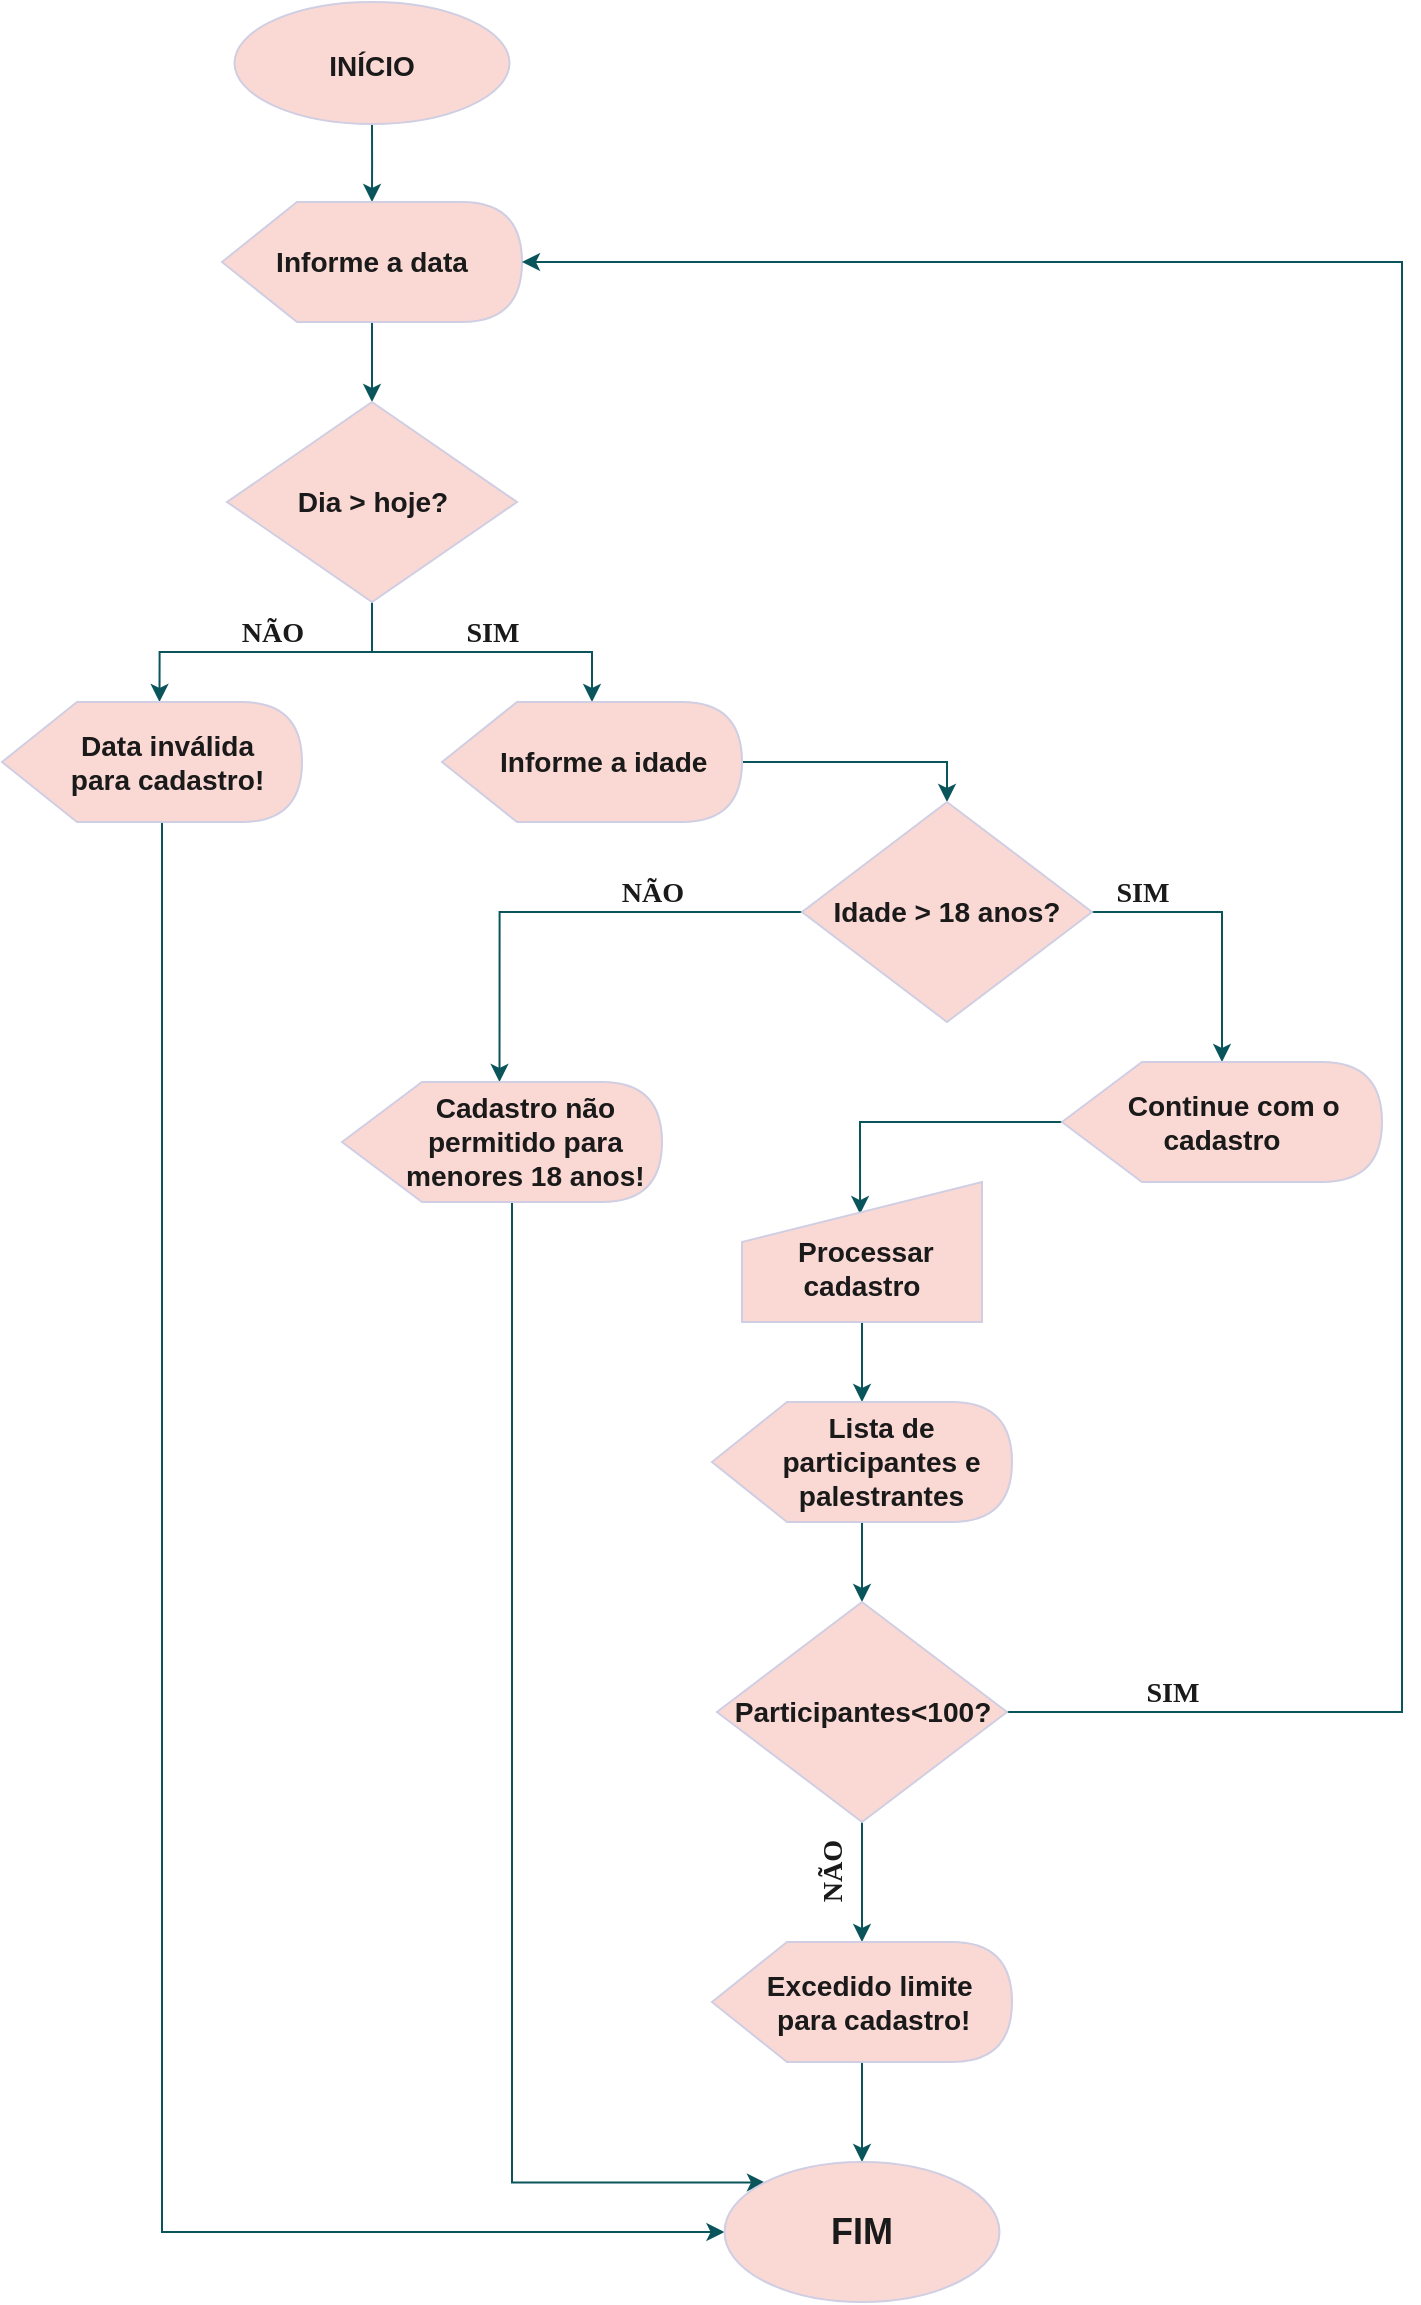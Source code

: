 <mxfile compressed="true" version="15.3.1" type="google"><diagram id="Tgh_1jhnlWIxcThDY6DO" name="Page-1"><mxGraphModel dx="964" dy="587" grid="1" gridSize="10" guides="1" tooltips="1" connect="1" arrows="1" fold="1" page="1" pageScale="1" pageWidth="827" pageHeight="1169" math="0" shadow="0"><root><mxCell id="0"/><mxCell id="1" parent="0"/><mxCell id="E5YkGhyHg5aldmJE2TiD-2" value="" style="edgeStyle=orthogonalEdgeStyle;rounded=0;orthogonalLoop=1;jettySize=auto;html=1;strokeColor=#09555B;fontColor=#1A1A1A;" parent="1" source="bP2LsfCimRXBRLx1iFt8-1" target="bP2LsfCimRXBRLx1iFt8-2" edge="1"><mxGeometry relative="1" as="geometry"/></mxCell><mxCell id="bP2LsfCimRXBRLx1iFt8-1" value="&lt;h2&gt;&lt;font style=&quot;font-size: 14px&quot; face=&quot;Helvetica&quot;&gt;INÍCIO&lt;/font&gt;&lt;/h2&gt;" style="ellipse;whiteSpace=wrap;html=1;fontFamily=Verdana;fillColor=#FAD9D5;strokeColor=#D0CEE2;fontColor=#1A1A1A;" parent="1" vertex="1"><mxGeometry x="174.25" y="10" width="137.5" height="61" as="geometry"/></mxCell><mxCell id="E5YkGhyHg5aldmJE2TiD-3" value="" style="edgeStyle=orthogonalEdgeStyle;rounded=0;orthogonalLoop=1;jettySize=auto;html=1;strokeColor=#09555B;fontColor=#1A1A1A;" parent="1" source="bP2LsfCimRXBRLx1iFt8-2" target="bP2LsfCimRXBRLx1iFt8-5" edge="1"><mxGeometry relative="1" as="geometry"/></mxCell><mxCell id="bP2LsfCimRXBRLx1iFt8-2" value="&lt;h3&gt;Informe a data&lt;/h3&gt;" style="shape=display;whiteSpace=wrap;html=1;fillColor=#FAD9D5;strokeColor=#D0CEE2;fontColor=#1A1A1A;" parent="1" vertex="1"><mxGeometry x="168" y="110" width="150" height="60" as="geometry"/></mxCell><mxCell id="E5YkGhyHg5aldmJE2TiD-4" value="" style="edgeStyle=orthogonalEdgeStyle;rounded=0;orthogonalLoop=1;jettySize=auto;html=1;strokeColor=#09555B;fontColor=#1A1A1A;" parent="1" source="bP2LsfCimRXBRLx1iFt8-5" target="bP2LsfCimRXBRLx1iFt8-9" edge="1"><mxGeometry relative="1" as="geometry"/></mxCell><mxCell id="E5YkGhyHg5aldmJE2TiD-7" style="edgeStyle=orthogonalEdgeStyle;rounded=0;orthogonalLoop=1;jettySize=auto;html=1;entryX=0;entryY=0;entryDx=78.75;entryDy=0;entryPerimeter=0;strokeColor=#09555B;fontColor=#1A1A1A;" parent="1" source="bP2LsfCimRXBRLx1iFt8-5" target="bP2LsfCimRXBRLx1iFt8-8" edge="1"><mxGeometry relative="1" as="geometry"/></mxCell><mxCell id="bP2LsfCimRXBRLx1iFt8-5" value="&lt;h3&gt;Dia &amp;gt; hoje?&lt;/h3&gt;" style="rhombus;whiteSpace=wrap;html=1;fillColor=#FAD9D5;strokeColor=#D0CEE2;fontColor=#1A1A1A;" parent="1" vertex="1"><mxGeometry x="170.5" y="210" width="145" height="100" as="geometry"/></mxCell><mxCell id="E5YkGhyHg5aldmJE2TiD-20" style="rounded=0;orthogonalLoop=1;jettySize=auto;html=1;entryX=0;entryY=0.5;entryDx=0;entryDy=0;edgeStyle=orthogonalEdgeStyle;strokeColor=#09555B;fontColor=#1A1A1A;" parent="1" source="bP2LsfCimRXBRLx1iFt8-8" target="bP2LsfCimRXBRLx1iFt8-18" edge="1"><mxGeometry relative="1" as="geometry"><mxPoint x="388" y="1080" as="targetPoint"/><Array as="points"><mxPoint x="138" y="1125"/></Array></mxGeometry></mxCell><mxCell id="bP2LsfCimRXBRLx1iFt8-8" value="&lt;h3&gt;&amp;nbsp; &amp;nbsp; Data inválida&lt;br&gt;&amp;nbsp; &amp;nbsp; para cadastro!&lt;/h3&gt;" style="shape=display;whiteSpace=wrap;html=1;fillColor=#FAD9D5;strokeColor=#D0CEE2;fontColor=#1A1A1A;" parent="1" vertex="1"><mxGeometry x="58" y="360" width="150" height="60" as="geometry"/></mxCell><mxCell id="E5YkGhyHg5aldmJE2TiD-8" value="" style="edgeStyle=orthogonalEdgeStyle;rounded=0;orthogonalLoop=1;jettySize=auto;html=1;entryX=0.5;entryY=0;entryDx=0;entryDy=0;strokeColor=#09555B;fontColor=#1A1A1A;" parent="1" source="bP2LsfCimRXBRLx1iFt8-9" target="bP2LsfCimRXBRLx1iFt8-10" edge="1"><mxGeometry relative="1" as="geometry"/></mxCell><mxCell id="bP2LsfCimRXBRLx1iFt8-9" value="&lt;h3&gt;&amp;nbsp; &amp;nbsp;Informe a idade&lt;/h3&gt;" style="shape=display;whiteSpace=wrap;html=1;fillColor=#FAD9D5;strokeColor=#D0CEE2;fontColor=#1A1A1A;" parent="1" vertex="1"><mxGeometry x="278" y="360" width="150" height="60" as="geometry"/></mxCell><mxCell id="E5YkGhyHg5aldmJE2TiD-9" value="" style="rounded=0;orthogonalLoop=1;jettySize=auto;html=1;exitX=1;exitY=0.5;exitDx=0;exitDy=0;edgeStyle=orthogonalEdgeStyle;strokeColor=#09555B;fontColor=#1A1A1A;" parent="1" source="bP2LsfCimRXBRLx1iFt8-10" target="bP2LsfCimRXBRLx1iFt8-12" edge="1"><mxGeometry relative="1" as="geometry"><mxPoint x="535" y="510" as="sourcePoint"/></mxGeometry></mxCell><mxCell id="E5YkGhyHg5aldmJE2TiD-10" style="edgeStyle=orthogonalEdgeStyle;rounded=0;orthogonalLoop=1;jettySize=auto;html=1;entryX=0;entryY=0;entryDx=78.75;entryDy=0;entryPerimeter=0;strokeColor=#09555B;fontColor=#1A1A1A;" parent="1" source="bP2LsfCimRXBRLx1iFt8-10" target="bP2LsfCimRXBRLx1iFt8-11" edge="1"><mxGeometry relative="1" as="geometry"/></mxCell><mxCell id="bP2LsfCimRXBRLx1iFt8-10" value="&lt;h3&gt;Idade &amp;gt; 18 anos?&lt;/h3&gt;" style="rhombus;whiteSpace=wrap;html=1;fillColor=#FAD9D5;strokeColor=#D0CEE2;fontColor=#1A1A1A;" parent="1" vertex="1"><mxGeometry x="458" y="410" width="145" height="110" as="geometry"/></mxCell><mxCell id="E5YkGhyHg5aldmJE2TiD-19" style="rounded=0;orthogonalLoop=1;jettySize=auto;html=1;edgeStyle=orthogonalEdgeStyle;exitX=0;exitY=0;exitDx=85;exitDy=60;exitPerimeter=0;entryX=0;entryY=0;entryDx=0;entryDy=0;strokeColor=#09555B;fontColor=#1A1A1A;" parent="1" source="bP2LsfCimRXBRLx1iFt8-11" target="bP2LsfCimRXBRLx1iFt8-18" edge="1"><mxGeometry relative="1" as="geometry"><mxPoint x="338" y="1060" as="targetPoint"/><Array as="points"><mxPoint x="313" y="1100"/></Array></mxGeometry></mxCell><mxCell id="bP2LsfCimRXBRLx1iFt8-11" value="&lt;h3&gt;&amp;nbsp; &amp;nbsp; &amp;nbsp; &amp;nbsp;Cadastro não&amp;nbsp;&lt;br&gt;&amp;nbsp; &amp;nbsp; &amp;nbsp; &amp;nbsp;permitido para&amp;nbsp;&lt;br&gt;&amp;nbsp; &amp;nbsp; &amp;nbsp; menores 18 anos!&lt;/h3&gt;" style="shape=display;whiteSpace=wrap;html=1;fillColor=#FAD9D5;strokeColor=#D0CEE2;fontColor=#1A1A1A;" parent="1" vertex="1"><mxGeometry x="228" y="550" width="160" height="60" as="geometry"/></mxCell><mxCell id="E5YkGhyHg5aldmJE2TiD-14" value="" style="edgeStyle=orthogonalEdgeStyle;rounded=0;orthogonalLoop=1;jettySize=auto;html=1;entryX=0.492;entryY=0.229;entryDx=0;entryDy=0;entryPerimeter=0;strokeColor=#09555B;fontColor=#1A1A1A;" parent="1" source="bP2LsfCimRXBRLx1iFt8-12" target="bP2LsfCimRXBRLx1iFt8-14" edge="1"><mxGeometry relative="1" as="geometry"><Array as="points"><mxPoint x="487" y="570"/></Array></mxGeometry></mxCell><mxCell id="bP2LsfCimRXBRLx1iFt8-12" value="&lt;h3&gt;&amp;nbsp; &amp;nbsp; &amp;nbsp; Continue com o&amp;nbsp; &amp;nbsp; cadastro&lt;/h3&gt;" style="shape=display;whiteSpace=wrap;html=1;fillColor=#FAD9D5;strokeColor=#D0CEE2;fontColor=#1A1A1A;" parent="1" vertex="1"><mxGeometry x="588" y="540" width="160" height="60" as="geometry"/></mxCell><mxCell id="E5YkGhyHg5aldmJE2TiD-15" value="" style="edgeStyle=orthogonalEdgeStyle;rounded=0;orthogonalLoop=1;jettySize=auto;html=1;strokeColor=#09555B;fontColor=#1A1A1A;" parent="1" source="bP2LsfCimRXBRLx1iFt8-14" target="bP2LsfCimRXBRLx1iFt8-15" edge="1"><mxGeometry relative="1" as="geometry"/></mxCell><mxCell id="bP2LsfCimRXBRLx1iFt8-14" value="&lt;h3&gt;&lt;br&gt;&amp;nbsp; Processar&amp;nbsp; cadastro&lt;/h3&gt;" style="shape=manualInput;whiteSpace=wrap;html=1;fillColor=#FAD9D5;strokeColor=#D0CEE2;fontColor=#1A1A1A;" parent="1" vertex="1"><mxGeometry x="428" y="600" width="120" height="70" as="geometry"/></mxCell><mxCell id="E5YkGhyHg5aldmJE2TiD-16" value="" style="edgeStyle=orthogonalEdgeStyle;rounded=0;orthogonalLoop=1;jettySize=auto;html=1;strokeColor=#09555B;fontColor=#1A1A1A;" parent="1" source="bP2LsfCimRXBRLx1iFt8-15" target="bP2LsfCimRXBRLx1iFt8-16" edge="1"><mxGeometry relative="1" as="geometry"/></mxCell><mxCell id="bP2LsfCimRXBRLx1iFt8-15" value="&lt;h3&gt;&amp;nbsp; &amp;nbsp; &amp;nbsp; &amp;nbsp; &amp;nbsp; &amp;nbsp; &amp;nbsp; Lista de&amp;nbsp; &amp;nbsp; &amp;nbsp; &amp;nbsp; &amp;nbsp; &amp;nbsp; &amp;nbsp; &amp;nbsp; &amp;nbsp; participantes e&amp;nbsp; &amp;nbsp; &amp;nbsp; &amp;nbsp; &amp;nbsp;palestrantes&lt;/h3&gt;" style="shape=display;whiteSpace=wrap;html=1;fillColor=#FAD9D5;strokeColor=#D0CEE2;fontColor=#1A1A1A;" parent="1" vertex="1"><mxGeometry x="413" y="710" width="150" height="60" as="geometry"/></mxCell><mxCell id="E5YkGhyHg5aldmJE2TiD-17" value="" style="edgeStyle=orthogonalEdgeStyle;rounded=0;orthogonalLoop=1;jettySize=auto;html=1;exitX=0.5;exitY=1;exitDx=0;exitDy=0;strokeColor=#09555B;fontColor=#1A1A1A;" parent="1" source="bP2LsfCimRXBRLx1iFt8-16" target="bP2LsfCimRXBRLx1iFt8-17" edge="1"><mxGeometry relative="1" as="geometry"/></mxCell><mxCell id="E5YkGhyHg5aldmJE2TiD-26" style="edgeStyle=orthogonalEdgeStyle;rounded=0;orthogonalLoop=1;jettySize=auto;html=1;entryX=1;entryY=0.5;entryDx=0;entryDy=0;entryPerimeter=0;exitX=1;exitY=0.5;exitDx=0;exitDy=0;strokeColor=#09555B;fontColor=#1A1A1A;" parent="1" source="bP2LsfCimRXBRLx1iFt8-16" target="bP2LsfCimRXBRLx1iFt8-2" edge="1"><mxGeometry relative="1" as="geometry"><Array as="points"><mxPoint x="758" y="865"/><mxPoint x="758" y="140"/></Array></mxGeometry></mxCell><mxCell id="bP2LsfCimRXBRLx1iFt8-16" value="&lt;h3&gt;Participantes&amp;lt;100?&lt;/h3&gt;" style="rhombus;whiteSpace=wrap;html=1;fillColor=#FAD9D5;strokeColor=#D0CEE2;fontColor=#1A1A1A;" parent="1" vertex="1"><mxGeometry x="415.5" y="810" width="145" height="110" as="geometry"/></mxCell><mxCell id="E5YkGhyHg5aldmJE2TiD-18" value="" style="edgeStyle=orthogonalEdgeStyle;rounded=0;orthogonalLoop=1;jettySize=auto;html=1;strokeColor=#09555B;fontColor=#1A1A1A;" parent="1" source="bP2LsfCimRXBRLx1iFt8-17" target="bP2LsfCimRXBRLx1iFt8-18" edge="1"><mxGeometry relative="1" as="geometry"/></mxCell><mxCell id="bP2LsfCimRXBRLx1iFt8-17" value="&lt;h3&gt;&amp;nbsp; &amp;nbsp;Excedido limite&amp;nbsp;&lt;br&gt;&amp;nbsp; &amp;nbsp;para cadastro!&lt;/h3&gt;" style="shape=display;whiteSpace=wrap;html=1;fillColor=#FAD9D5;strokeColor=#D0CEE2;fontColor=#1A1A1A;" parent="1" vertex="1"><mxGeometry x="413" y="980" width="150" height="60" as="geometry"/></mxCell><mxCell id="bP2LsfCimRXBRLx1iFt8-18" value="&lt;h2&gt;FIM&lt;/h2&gt;" style="ellipse;whiteSpace=wrap;html=1;fillColor=#FAD9D5;strokeColor=#D0CEE2;fontColor=#1A1A1A;" parent="1" vertex="1"><mxGeometry x="419.25" y="1090" width="137.5" height="70" as="geometry"/></mxCell><mxCell id="E5YkGhyHg5aldmJE2TiD-28" value="&lt;h3&gt;SIM&lt;/h3&gt;" style="text;html=1;resizable=0;autosize=1;align=center;verticalAlign=middle;points=[];fillColor=none;strokeColor=none;rounded=0;fontFamily=Verdana;fontColor=#1A1A1A;" parent="1" vertex="1"><mxGeometry x="603" y="430" width="50" height="50" as="geometry"/></mxCell><mxCell id="E5YkGhyHg5aldmJE2TiD-31" value="&lt;h3&gt;NÃO&lt;/h3&gt;" style="text;html=1;resizable=0;autosize=1;align=center;verticalAlign=middle;points=[];fillColor=none;strokeColor=none;rounded=0;fontFamily=Verdana;fontColor=#1A1A1A;" parent="1" vertex="1"><mxGeometry x="358" y="430" width="50" height="50" as="geometry"/></mxCell><mxCell id="E5YkGhyHg5aldmJE2TiD-32" value="&lt;h3&gt;NÃO&lt;/h3&gt;" style="text;html=1;resizable=0;autosize=1;align=center;verticalAlign=middle;points=[];fillColor=none;strokeColor=none;rounded=0;fontFamily=Verdana;fontColor=#1A1A1A;" parent="1" vertex="1"><mxGeometry x="168" y="300" width="50" height="50" as="geometry"/></mxCell><mxCell id="E5YkGhyHg5aldmJE2TiD-33" value="&lt;h3&gt;NÃO&lt;/h3&gt;" style="text;html=1;resizable=0;autosize=1;align=center;verticalAlign=middle;points=[];fillColor=none;strokeColor=none;rounded=0;fontFamily=Verdana;rotation=270;fontColor=#1A1A1A;" parent="1" vertex="1"><mxGeometry x="448" y="920" width="50" height="50" as="geometry"/></mxCell><mxCell id="E5YkGhyHg5aldmJE2TiD-36" value="&lt;h3&gt;SIM&lt;/h3&gt;" style="text;html=1;resizable=0;autosize=1;align=center;verticalAlign=middle;points=[];fillColor=none;strokeColor=none;rounded=0;fontFamily=Verdana;fontColor=#1A1A1A;" parent="1" vertex="1"><mxGeometry x="278" y="300" width="50" height="50" as="geometry"/></mxCell><mxCell id="E5YkGhyHg5aldmJE2TiD-37" value="&lt;h3&gt;SIM&lt;/h3&gt;" style="text;html=1;resizable=0;autosize=1;align=center;verticalAlign=middle;points=[];fillColor=none;strokeColor=none;rounded=0;fontFamily=Verdana;fontColor=#1A1A1A;" parent="1" vertex="1"><mxGeometry x="618" y="830" width="50" height="50" as="geometry"/></mxCell></root></mxGraphModel></diagram></mxfile>